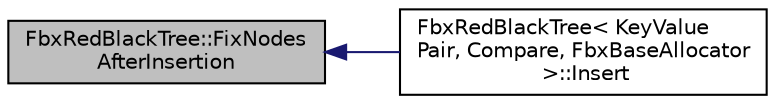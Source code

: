 digraph "FbxRedBlackTree::FixNodesAfterInsertion"
{
  edge [fontname="Helvetica",fontsize="10",labelfontname="Helvetica",labelfontsize="10"];
  node [fontname="Helvetica",fontsize="10",shape=record];
  rankdir="LR";
  Node23 [label="FbxRedBlackTree::FixNodes\lAfterInsertion",height=0.2,width=0.4,color="black", fillcolor="grey75", style="filled", fontcolor="black"];
  Node23 -> Node24 [dir="back",color="midnightblue",fontsize="10",style="solid",fontname="Helvetica"];
  Node24 [label="FbxRedBlackTree\< KeyValue\lPair, Compare, FbxBaseAllocator\l \>::Insert",height=0.2,width=0.4,color="black", fillcolor="white", style="filled",URL="$class_fbx_red_black_tree.html#ab5f48f09ad534b7a11a45a4abe461b87"];
}
